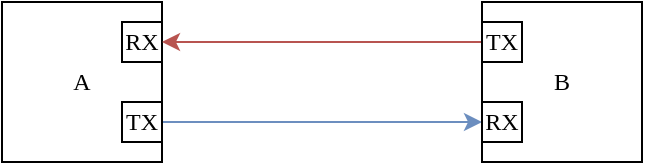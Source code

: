 <mxfile version="21.6.1" type="device">
  <diagram name="Page-1" id="0cv2G-S0-AO7ha8Dd1sW">
    <mxGraphModel dx="398" dy="232" grid="1" gridSize="10" guides="1" tooltips="1" connect="1" arrows="1" fold="1" page="1" pageScale="1" pageWidth="827" pageHeight="1169" math="0" shadow="0">
      <root>
        <mxCell id="0" />
        <mxCell id="1" parent="0" />
        <mxCell id="WnI3qK_31gTjP33_6Msq-50" value="A" style="rounded=0;whiteSpace=wrap;html=1;strokeColor=default;fontFamily=Times New Roman;fontSize=12;fontColor=default;fillColor=default;" parent="1" vertex="1">
          <mxGeometry x="240" y="280" width="80" height="80" as="geometry" />
        </mxCell>
        <mxCell id="WnI3qK_31gTjP33_6Msq-51" value="B" style="rounded=0;whiteSpace=wrap;html=1;strokeColor=default;fontFamily=Times New Roman;fontSize=12;fontColor=default;fillColor=default;" parent="1" vertex="1">
          <mxGeometry x="480" y="280" width="80" height="80" as="geometry" />
        </mxCell>
        <mxCell id="WnI3qK_31gTjP33_6Msq-53" value="RX" style="rounded=0;whiteSpace=wrap;html=1;strokeColor=default;fontFamily=Times New Roman;fontSize=12;fontColor=default;fillColor=default;" parent="1" vertex="1">
          <mxGeometry x="300" y="290" width="20" height="20" as="geometry" />
        </mxCell>
        <mxCell id="WnI3qK_31gTjP33_6Msq-59" style="edgeStyle=orthogonalEdgeStyle;rounded=0;orthogonalLoop=1;jettySize=auto;html=1;fontFamily=Times New Roman;fontSize=12;fontColor=default;fillColor=#dae8fc;strokeColor=#6c8ebf;" parent="1" source="WnI3qK_31gTjP33_6Msq-54" target="WnI3qK_31gTjP33_6Msq-56" edge="1">
          <mxGeometry relative="1" as="geometry" />
        </mxCell>
        <mxCell id="WnI3qK_31gTjP33_6Msq-54" value="TX" style="rounded=0;whiteSpace=wrap;html=1;strokeColor=default;fontFamily=Times New Roman;fontSize=12;fontColor=default;fillColor=default;" parent="1" vertex="1">
          <mxGeometry x="300" y="330" width="20" height="20" as="geometry" />
        </mxCell>
        <mxCell id="WnI3qK_31gTjP33_6Msq-58" style="edgeStyle=orthogonalEdgeStyle;rounded=0;orthogonalLoop=1;jettySize=auto;html=1;fontFamily=Times New Roman;fontSize=12;fontColor=default;fillColor=#f8cecc;strokeColor=#b85450;" parent="1" source="WnI3qK_31gTjP33_6Msq-55" target="WnI3qK_31gTjP33_6Msq-53" edge="1">
          <mxGeometry relative="1" as="geometry" />
        </mxCell>
        <mxCell id="WnI3qK_31gTjP33_6Msq-55" value="TX" style="rounded=0;whiteSpace=wrap;html=1;strokeColor=default;fontFamily=Times New Roman;fontSize=12;fontColor=default;fillColor=default;" parent="1" vertex="1">
          <mxGeometry x="480" y="290" width="20" height="20" as="geometry" />
        </mxCell>
        <mxCell id="WnI3qK_31gTjP33_6Msq-56" value="RX" style="rounded=0;whiteSpace=wrap;html=1;strokeColor=default;fontFamily=Times New Roman;fontSize=12;fontColor=default;fillColor=default;" parent="1" vertex="1">
          <mxGeometry x="480" y="330" width="20" height="20" as="geometry" />
        </mxCell>
      </root>
    </mxGraphModel>
  </diagram>
</mxfile>
